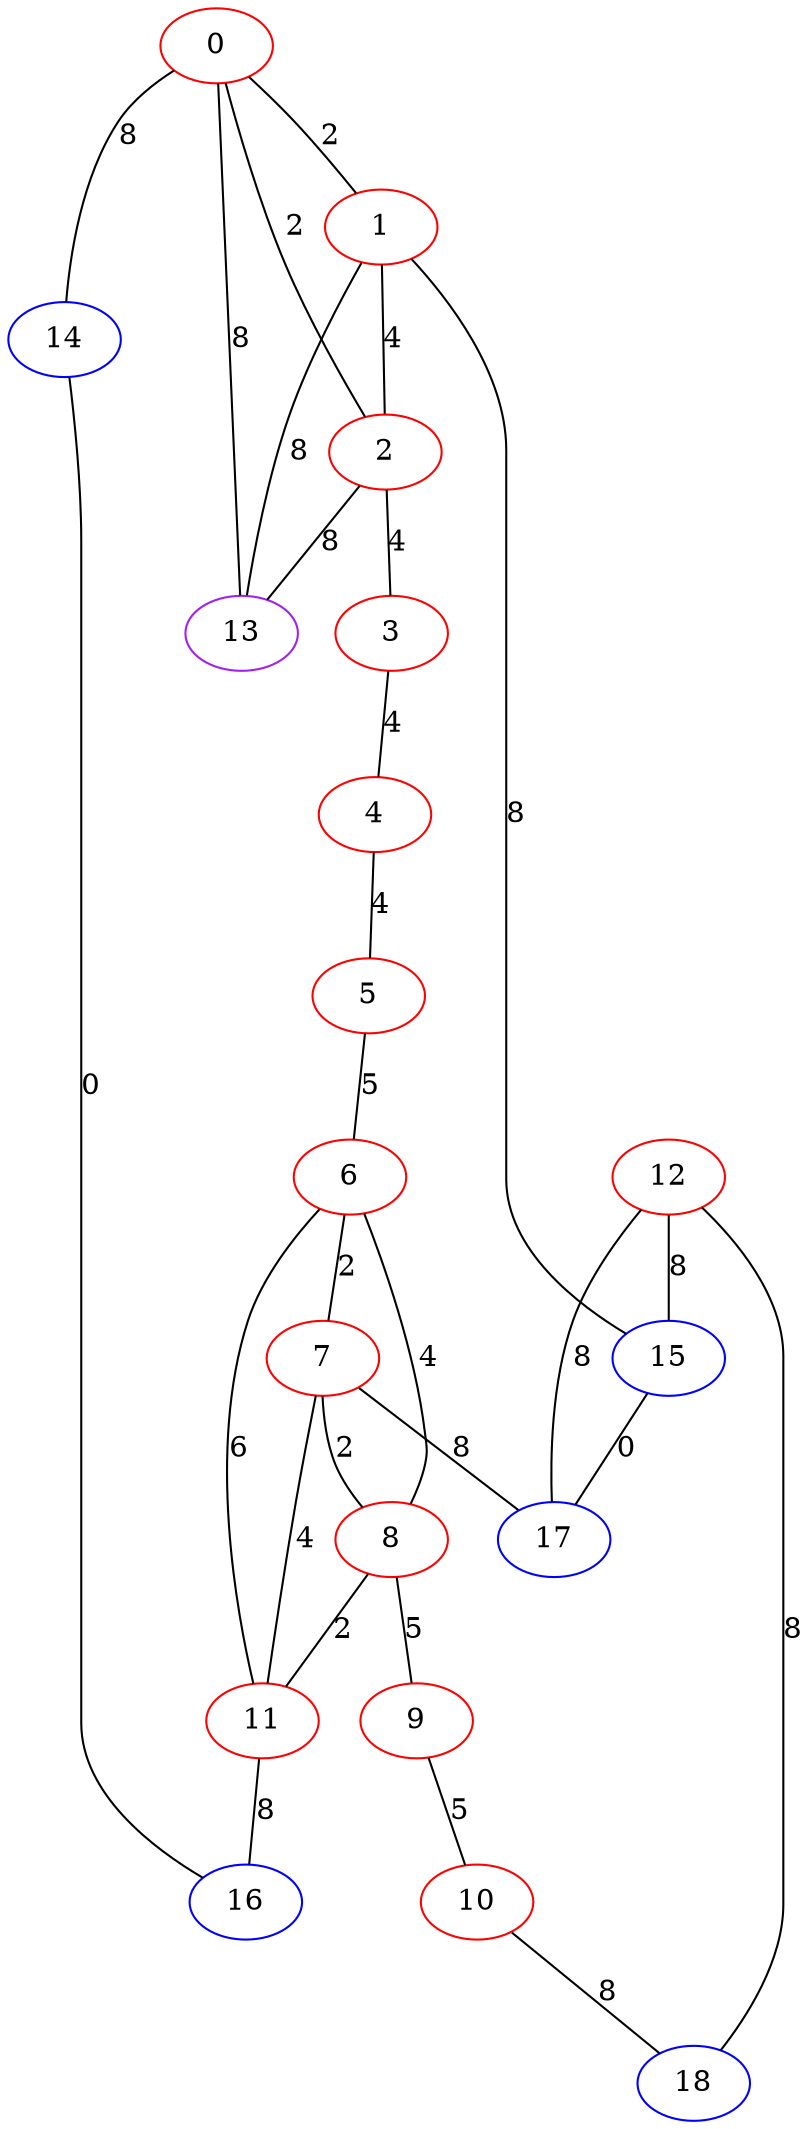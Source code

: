 graph "" {
0 [color=red, weight=1];
1 [color=red, weight=1];
2 [color=red, weight=1];
3 [color=red, weight=1];
4 [color=red, weight=1];
5 [color=red, weight=1];
6 [color=red, weight=1];
7 [color=red, weight=1];
8 [color=red, weight=1];
9 [color=red, weight=1];
10 [color=red, weight=1];
11 [color=red, weight=1];
12 [color=red, weight=1];
13 [color=purple, weight=4];
14 [color=blue, weight=3];
15 [color=blue, weight=3];
16 [color=blue, weight=3];
17 [color=blue, weight=3];
18 [color=blue, weight=3];
0 -- 1  [key=0, label=2];
0 -- 2  [key=0, label=2];
0 -- 13  [key=0, label=8];
0 -- 14  [key=0, label=8];
1 -- 2  [key=0, label=4];
1 -- 13  [key=0, label=8];
1 -- 15  [key=0, label=8];
2 -- 3  [key=0, label=4];
2 -- 13  [key=0, label=8];
3 -- 4  [key=0, label=4];
4 -- 5  [key=0, label=4];
5 -- 6  [key=0, label=5];
6 -- 8  [key=0, label=4];
6 -- 11  [key=0, label=6];
6 -- 7  [key=0, label=2];
7 -- 8  [key=0, label=2];
7 -- 17  [key=0, label=8];
7 -- 11  [key=0, label=4];
8 -- 9  [key=0, label=5];
8 -- 11  [key=0, label=2];
9 -- 10  [key=0, label=5];
10 -- 18  [key=0, label=8];
11 -- 16  [key=0, label=8];
12 -- 17  [key=0, label=8];
12 -- 18  [key=0, label=8];
12 -- 15  [key=0, label=8];
14 -- 16  [key=0, label=0];
15 -- 17  [key=0, label=0];
}

